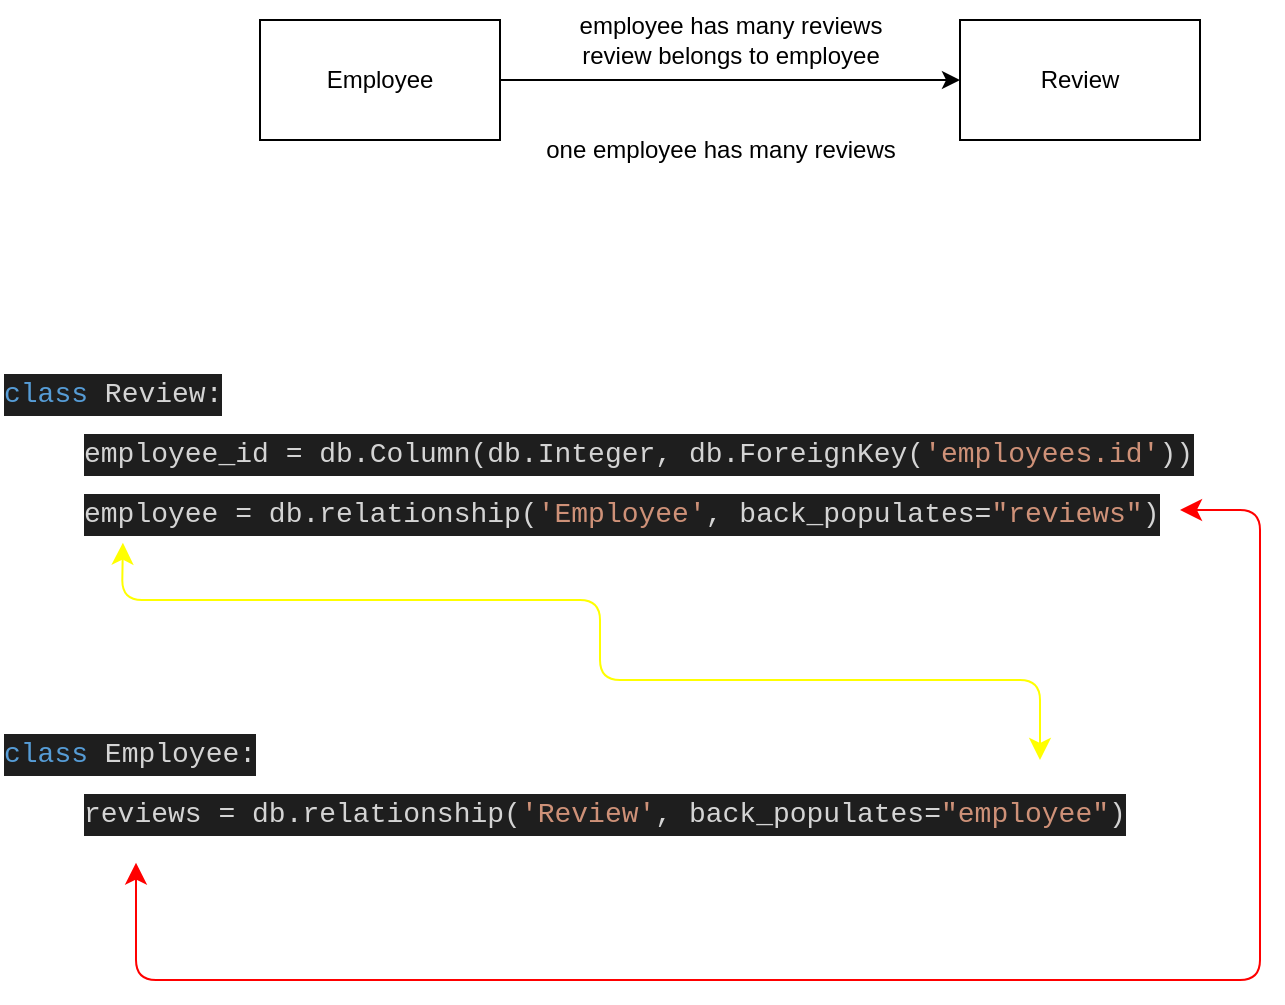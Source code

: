 <mxfile>
    <diagram id="d9kLA6Q3DxlZ0zEGJ8Ev" name="Page-1">
        <mxGraphModel dx="985" dy="534" grid="1" gridSize="10" guides="1" tooltips="1" connect="1" arrows="1" fold="1" page="1" pageScale="1" pageWidth="850" pageHeight="1100" math="0" shadow="0">
            <root>
                <mxCell id="0"/>
                <mxCell id="1" parent="0"/>
                <mxCell id="4" style="edgeStyle=none;html=1;entryX=0;entryY=0.5;entryDx=0;entryDy=0;" parent="1" source="2" target="3" edge="1">
                    <mxGeometry relative="1" as="geometry"/>
                </mxCell>
                <mxCell id="2" value="Employee" style="whiteSpace=wrap;html=1;" parent="1" vertex="1">
                    <mxGeometry x="340" y="120" width="120" height="60" as="geometry"/>
                </mxCell>
                <mxCell id="3" value="Review" style="whiteSpace=wrap;html=1;" parent="1" vertex="1">
                    <mxGeometry x="690" y="120" width="120" height="60" as="geometry"/>
                </mxCell>
                <mxCell id="5" value="employee has many reviews&lt;br&gt;review belongs to employee" style="text;html=1;align=center;verticalAlign=middle;resizable=0;points=[];autosize=1;strokeColor=none;fillColor=none;" parent="1" vertex="1">
                    <mxGeometry x="490" y="110" width="170" height="40" as="geometry"/>
                </mxCell>
                <mxCell id="18" value="&lt;div style=&quot;color: rgb(212, 212, 212); background-color: rgb(30, 30, 30); font-family: Menlo, Monaco, &amp;quot;Courier New&amp;quot;, monospace; font-size: 14px; line-height: 21px;&quot;&gt;&lt;div style=&quot;line-height: 21px;&quot;&gt;&lt;div style=&quot;line-height: 21px;&quot;&gt;&lt;br&gt;&lt;/div&gt;&lt;/div&gt;&lt;/div&gt;" style="text;html=1;align=center;verticalAlign=middle;resizable=0;points=[];autosize=1;strokeColor=none;fillColor=none;fontSize=18;fontFamily=Courier New;" parent="1" vertex="1">
                    <mxGeometry x="310" y="465" width="20" height="30" as="geometry"/>
                </mxCell>
                <mxCell id="24" value="&lt;meta charset=&quot;utf-8&quot;&gt;&lt;div style=&quot;color: rgb(212, 212, 212); background-color: rgb(30, 30, 30); font-family: Menlo, Monaco, &amp;quot;Courier New&amp;quot;, monospace; font-weight: normal; font-size: 14px; line-height: 21px;&quot;&gt;&lt;div&gt;&lt;span style=&quot;color: #569cd6;&quot;&gt;class&lt;/span&gt;&lt;span style=&quot;color: #d4d4d4;&quot;&gt; Review:&lt;/span&gt;&lt;/div&gt;&lt;/div&gt;" style="text;whiteSpace=wrap;html=1;fontSize=18;fontFamily=Courier New;" parent="1" vertex="1">
                    <mxGeometry x="210" y="290" width="140" height="40" as="geometry"/>
                </mxCell>
                <mxCell id="25" value="&lt;meta charset=&quot;utf-8&quot;&gt;&lt;div style=&quot;color: rgb(212, 212, 212); background-color: rgb(30, 30, 30); font-family: Menlo, Monaco, &amp;quot;Courier New&amp;quot;, monospace; font-weight: normal; font-size: 14px; line-height: 21px;&quot;&gt;&lt;div&gt;&lt;span style=&quot;color: #d4d4d4;&quot;&gt;employee_id = db.Column(db.Integer, db.ForeignKey(&lt;/span&gt;&lt;span style=&quot;color: #ce9178;&quot;&gt;'employees.id'&lt;/span&gt;&lt;span style=&quot;color: #d4d4d4;&quot;&gt;))&lt;/span&gt;&lt;/div&gt;&lt;/div&gt;" style="text;whiteSpace=wrap;html=1;fontSize=18;fontFamily=Courier New;" parent="1" vertex="1">
                    <mxGeometry x="250" y="320" width="560" height="70" as="geometry"/>
                </mxCell>
                <mxCell id="26" value="&lt;div style=&quot;color: rgb(212, 212, 212); background-color: rgb(30, 30, 30); font-family: Menlo, Monaco, &amp;quot;Courier New&amp;quot;, monospace; font-weight: normal; font-size: 14px; line-height: 21px;&quot;&gt;&lt;div&gt;&lt;span style=&quot;color: #d4d4d4;&quot;&gt;employee = db.relationship(&lt;/span&gt;&lt;span style=&quot;color: #ce9178;&quot;&gt;'Employee'&lt;/span&gt;&lt;span style=&quot;color: #d4d4d4;&quot;&gt;, back_populates=&lt;/span&gt;&lt;span style=&quot;color: #ce9178;&quot;&gt;&quot;reviews&quot;&lt;/span&gt;&lt;span style=&quot;color: #d4d4d4;&quot;&gt;)&lt;/span&gt;&lt;/div&gt;&lt;/div&gt;" style="text;whiteSpace=wrap;html=1;fontSize=18;fontFamily=Courier New;" parent="1" vertex="1">
                    <mxGeometry x="250" y="350" width="550" height="30" as="geometry"/>
                </mxCell>
                <mxCell id="27" value="&lt;meta charset=&quot;utf-8&quot;&gt;&lt;div style=&quot;color: rgb(212, 212, 212); background-color: rgb(30, 30, 30); font-family: Menlo, Monaco, &amp;quot;Courier New&amp;quot;, monospace; font-weight: normal; font-size: 14px; line-height: 21px;&quot;&gt;&lt;div&gt;&lt;span style=&quot;color: #569cd6;&quot;&gt;class&lt;/span&gt;&lt;span style=&quot;color: #d4d4d4;&quot;&gt; Employee: &lt;/span&gt;&lt;/div&gt;&lt;div&gt;&lt;span style=&quot;color: #d4d4d4;&quot;&gt;&lt;/span&gt;&lt;/div&gt;&lt;/div&gt;" style="text;whiteSpace=wrap;html=1;fontSize=18;fontFamily=Courier New;" parent="1" vertex="1">
                    <mxGeometry x="210" y="470" width="160" height="40" as="geometry"/>
                </mxCell>
                <mxCell id="28" value="&lt;meta charset=&quot;utf-8&quot;&gt;&lt;div style=&quot;color: rgb(212, 212, 212); background-color: rgb(30, 30, 30); font-family: Menlo, Monaco, &amp;quot;Courier New&amp;quot;, monospace; font-weight: normal; font-size: 14px; line-height: 21px;&quot;&gt;&lt;div&gt;&lt;span style=&quot;color: #d4d4d4;&quot;&gt;reviews = db.relationship(&lt;/span&gt;&lt;span style=&quot;color: #ce9178;&quot;&gt;'Review'&lt;/span&gt;&lt;span style=&quot;color: #d4d4d4;&quot;&gt;, back_populates=&lt;/span&gt;&lt;span style=&quot;color: #ce9178;&quot;&gt;&quot;employee&quot;&lt;/span&gt;&lt;span style=&quot;color: #d4d4d4;&quot;&gt;)&lt;/span&gt;&lt;/div&gt;&lt;div&gt;&lt;span style=&quot;color: #d4d4d4;&quot;&gt;&lt;/span&gt;&lt;/div&gt;&lt;/div&gt;" style="text;whiteSpace=wrap;html=1;fontSize=18;fontFamily=Courier New;" parent="1" vertex="1">
                    <mxGeometry x="250" y="500" width="560" height="40" as="geometry"/>
                </mxCell>
                <mxCell id="29" value="" style="edgeStyle=none;orthogonalLoop=1;jettySize=auto;html=1;endArrow=classic;startArrow=classic;endSize=8;startSize=8;fontFamily=Courier New;fontSize=18;entryX=0.05;entryY=1.033;entryDx=0;entryDy=0;entryPerimeter=0;strokeColor=red;" parent="1" target="28" edge="1">
                    <mxGeometry width="100" relative="1" as="geometry">
                        <mxPoint x="800" y="365" as="sourcePoint"/>
                        <mxPoint x="300" y="600" as="targetPoint"/>
                        <Array as="points">
                            <mxPoint x="840" y="365"/>
                            <mxPoint x="840" y="600"/>
                            <mxPoint x="278" y="600"/>
                        </Array>
                    </mxGeometry>
                </mxCell>
                <mxCell id="31" value="" style="edgeStyle=none;orthogonalLoop=1;jettySize=auto;html=1;endArrow=classic;startArrow=classic;endSize=8;startSize=8;fontFamily=Courier New;fontSize=18;exitX=0.039;exitY=1.044;exitDx=0;exitDy=0;exitPerimeter=0;strokeColor=yellow;" parent="1" source="26" edge="1">
                    <mxGeometry width="100" relative="1" as="geometry">
                        <mxPoint x="430" y="440" as="sourcePoint"/>
                        <mxPoint x="730" y="490" as="targetPoint"/>
                        <Array as="points">
                            <mxPoint x="271" y="410"/>
                            <mxPoint x="510" y="410"/>
                            <mxPoint x="510" y="450"/>
                            <mxPoint x="730" y="450"/>
                        </Array>
                    </mxGeometry>
                </mxCell>
                <mxCell id="32" value="one employee has many reviews" style="text;html=1;align=center;verticalAlign=middle;resizable=0;points=[];autosize=1;strokeColor=none;fillColor=none;" vertex="1" parent="1">
                    <mxGeometry x="470" y="170" width="200" height="30" as="geometry"/>
                </mxCell>
            </root>
        </mxGraphModel>
    </diagram>
</mxfile>